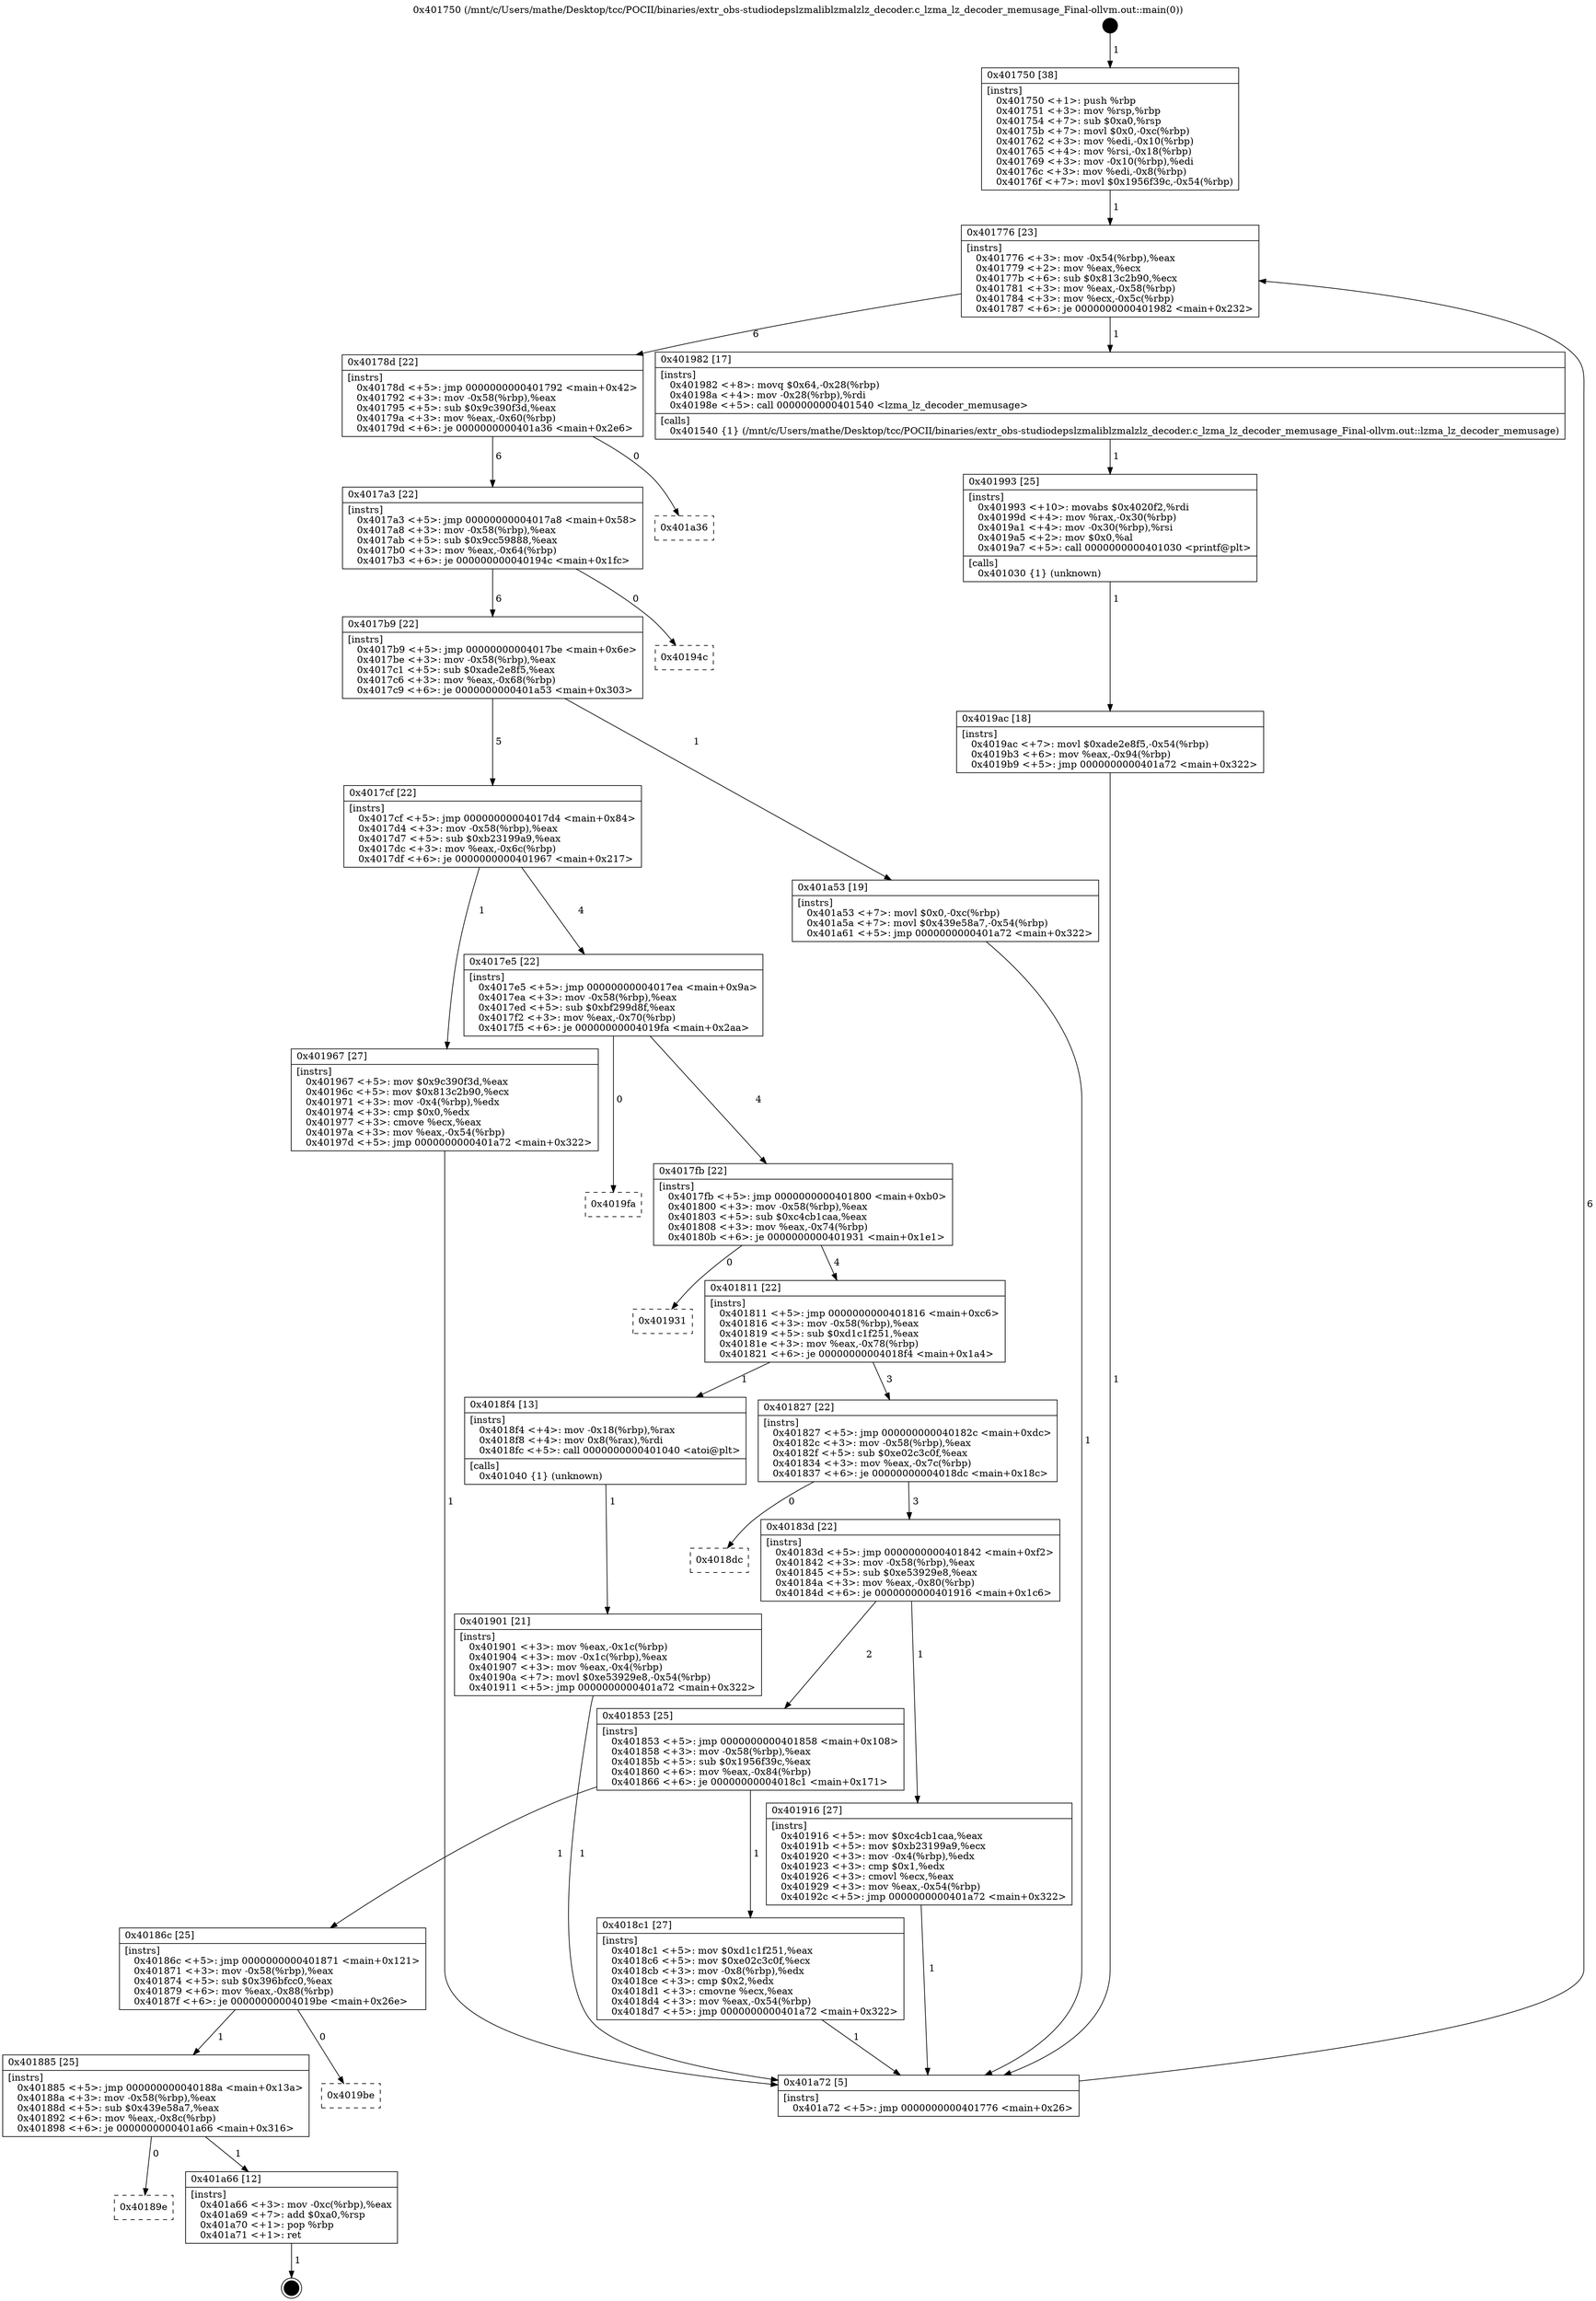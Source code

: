 digraph "0x401750" {
  label = "0x401750 (/mnt/c/Users/mathe/Desktop/tcc/POCII/binaries/extr_obs-studiodepslzmaliblzmalzlz_decoder.c_lzma_lz_decoder_memusage_Final-ollvm.out::main(0))"
  labelloc = "t"
  node[shape=record]

  Entry [label="",width=0.3,height=0.3,shape=circle,fillcolor=black,style=filled]
  "0x401776" [label="{
     0x401776 [23]\l
     | [instrs]\l
     &nbsp;&nbsp;0x401776 \<+3\>: mov -0x54(%rbp),%eax\l
     &nbsp;&nbsp;0x401779 \<+2\>: mov %eax,%ecx\l
     &nbsp;&nbsp;0x40177b \<+6\>: sub $0x813c2b90,%ecx\l
     &nbsp;&nbsp;0x401781 \<+3\>: mov %eax,-0x58(%rbp)\l
     &nbsp;&nbsp;0x401784 \<+3\>: mov %ecx,-0x5c(%rbp)\l
     &nbsp;&nbsp;0x401787 \<+6\>: je 0000000000401982 \<main+0x232\>\l
  }"]
  "0x401982" [label="{
     0x401982 [17]\l
     | [instrs]\l
     &nbsp;&nbsp;0x401982 \<+8\>: movq $0x64,-0x28(%rbp)\l
     &nbsp;&nbsp;0x40198a \<+4\>: mov -0x28(%rbp),%rdi\l
     &nbsp;&nbsp;0x40198e \<+5\>: call 0000000000401540 \<lzma_lz_decoder_memusage\>\l
     | [calls]\l
     &nbsp;&nbsp;0x401540 \{1\} (/mnt/c/Users/mathe/Desktop/tcc/POCII/binaries/extr_obs-studiodepslzmaliblzmalzlz_decoder.c_lzma_lz_decoder_memusage_Final-ollvm.out::lzma_lz_decoder_memusage)\l
  }"]
  "0x40178d" [label="{
     0x40178d [22]\l
     | [instrs]\l
     &nbsp;&nbsp;0x40178d \<+5\>: jmp 0000000000401792 \<main+0x42\>\l
     &nbsp;&nbsp;0x401792 \<+3\>: mov -0x58(%rbp),%eax\l
     &nbsp;&nbsp;0x401795 \<+5\>: sub $0x9c390f3d,%eax\l
     &nbsp;&nbsp;0x40179a \<+3\>: mov %eax,-0x60(%rbp)\l
     &nbsp;&nbsp;0x40179d \<+6\>: je 0000000000401a36 \<main+0x2e6\>\l
  }"]
  Exit [label="",width=0.3,height=0.3,shape=circle,fillcolor=black,style=filled,peripheries=2]
  "0x401a36" [label="{
     0x401a36\l
  }", style=dashed]
  "0x4017a3" [label="{
     0x4017a3 [22]\l
     | [instrs]\l
     &nbsp;&nbsp;0x4017a3 \<+5\>: jmp 00000000004017a8 \<main+0x58\>\l
     &nbsp;&nbsp;0x4017a8 \<+3\>: mov -0x58(%rbp),%eax\l
     &nbsp;&nbsp;0x4017ab \<+5\>: sub $0x9cc59888,%eax\l
     &nbsp;&nbsp;0x4017b0 \<+3\>: mov %eax,-0x64(%rbp)\l
     &nbsp;&nbsp;0x4017b3 \<+6\>: je 000000000040194c \<main+0x1fc\>\l
  }"]
  "0x40189e" [label="{
     0x40189e\l
  }", style=dashed]
  "0x40194c" [label="{
     0x40194c\l
  }", style=dashed]
  "0x4017b9" [label="{
     0x4017b9 [22]\l
     | [instrs]\l
     &nbsp;&nbsp;0x4017b9 \<+5\>: jmp 00000000004017be \<main+0x6e\>\l
     &nbsp;&nbsp;0x4017be \<+3\>: mov -0x58(%rbp),%eax\l
     &nbsp;&nbsp;0x4017c1 \<+5\>: sub $0xade2e8f5,%eax\l
     &nbsp;&nbsp;0x4017c6 \<+3\>: mov %eax,-0x68(%rbp)\l
     &nbsp;&nbsp;0x4017c9 \<+6\>: je 0000000000401a53 \<main+0x303\>\l
  }"]
  "0x401a66" [label="{
     0x401a66 [12]\l
     | [instrs]\l
     &nbsp;&nbsp;0x401a66 \<+3\>: mov -0xc(%rbp),%eax\l
     &nbsp;&nbsp;0x401a69 \<+7\>: add $0xa0,%rsp\l
     &nbsp;&nbsp;0x401a70 \<+1\>: pop %rbp\l
     &nbsp;&nbsp;0x401a71 \<+1\>: ret\l
  }"]
  "0x401a53" [label="{
     0x401a53 [19]\l
     | [instrs]\l
     &nbsp;&nbsp;0x401a53 \<+7\>: movl $0x0,-0xc(%rbp)\l
     &nbsp;&nbsp;0x401a5a \<+7\>: movl $0x439e58a7,-0x54(%rbp)\l
     &nbsp;&nbsp;0x401a61 \<+5\>: jmp 0000000000401a72 \<main+0x322\>\l
  }"]
  "0x4017cf" [label="{
     0x4017cf [22]\l
     | [instrs]\l
     &nbsp;&nbsp;0x4017cf \<+5\>: jmp 00000000004017d4 \<main+0x84\>\l
     &nbsp;&nbsp;0x4017d4 \<+3\>: mov -0x58(%rbp),%eax\l
     &nbsp;&nbsp;0x4017d7 \<+5\>: sub $0xb23199a9,%eax\l
     &nbsp;&nbsp;0x4017dc \<+3\>: mov %eax,-0x6c(%rbp)\l
     &nbsp;&nbsp;0x4017df \<+6\>: je 0000000000401967 \<main+0x217\>\l
  }"]
  "0x401885" [label="{
     0x401885 [25]\l
     | [instrs]\l
     &nbsp;&nbsp;0x401885 \<+5\>: jmp 000000000040188a \<main+0x13a\>\l
     &nbsp;&nbsp;0x40188a \<+3\>: mov -0x58(%rbp),%eax\l
     &nbsp;&nbsp;0x40188d \<+5\>: sub $0x439e58a7,%eax\l
     &nbsp;&nbsp;0x401892 \<+6\>: mov %eax,-0x8c(%rbp)\l
     &nbsp;&nbsp;0x401898 \<+6\>: je 0000000000401a66 \<main+0x316\>\l
  }"]
  "0x401967" [label="{
     0x401967 [27]\l
     | [instrs]\l
     &nbsp;&nbsp;0x401967 \<+5\>: mov $0x9c390f3d,%eax\l
     &nbsp;&nbsp;0x40196c \<+5\>: mov $0x813c2b90,%ecx\l
     &nbsp;&nbsp;0x401971 \<+3\>: mov -0x4(%rbp),%edx\l
     &nbsp;&nbsp;0x401974 \<+3\>: cmp $0x0,%edx\l
     &nbsp;&nbsp;0x401977 \<+3\>: cmove %ecx,%eax\l
     &nbsp;&nbsp;0x40197a \<+3\>: mov %eax,-0x54(%rbp)\l
     &nbsp;&nbsp;0x40197d \<+5\>: jmp 0000000000401a72 \<main+0x322\>\l
  }"]
  "0x4017e5" [label="{
     0x4017e5 [22]\l
     | [instrs]\l
     &nbsp;&nbsp;0x4017e5 \<+5\>: jmp 00000000004017ea \<main+0x9a\>\l
     &nbsp;&nbsp;0x4017ea \<+3\>: mov -0x58(%rbp),%eax\l
     &nbsp;&nbsp;0x4017ed \<+5\>: sub $0xbf299d8f,%eax\l
     &nbsp;&nbsp;0x4017f2 \<+3\>: mov %eax,-0x70(%rbp)\l
     &nbsp;&nbsp;0x4017f5 \<+6\>: je 00000000004019fa \<main+0x2aa\>\l
  }"]
  "0x4019be" [label="{
     0x4019be\l
  }", style=dashed]
  "0x4019fa" [label="{
     0x4019fa\l
  }", style=dashed]
  "0x4017fb" [label="{
     0x4017fb [22]\l
     | [instrs]\l
     &nbsp;&nbsp;0x4017fb \<+5\>: jmp 0000000000401800 \<main+0xb0\>\l
     &nbsp;&nbsp;0x401800 \<+3\>: mov -0x58(%rbp),%eax\l
     &nbsp;&nbsp;0x401803 \<+5\>: sub $0xc4cb1caa,%eax\l
     &nbsp;&nbsp;0x401808 \<+3\>: mov %eax,-0x74(%rbp)\l
     &nbsp;&nbsp;0x40180b \<+6\>: je 0000000000401931 \<main+0x1e1\>\l
  }"]
  "0x4019ac" [label="{
     0x4019ac [18]\l
     | [instrs]\l
     &nbsp;&nbsp;0x4019ac \<+7\>: movl $0xade2e8f5,-0x54(%rbp)\l
     &nbsp;&nbsp;0x4019b3 \<+6\>: mov %eax,-0x94(%rbp)\l
     &nbsp;&nbsp;0x4019b9 \<+5\>: jmp 0000000000401a72 \<main+0x322\>\l
  }"]
  "0x401931" [label="{
     0x401931\l
  }", style=dashed]
  "0x401811" [label="{
     0x401811 [22]\l
     | [instrs]\l
     &nbsp;&nbsp;0x401811 \<+5\>: jmp 0000000000401816 \<main+0xc6\>\l
     &nbsp;&nbsp;0x401816 \<+3\>: mov -0x58(%rbp),%eax\l
     &nbsp;&nbsp;0x401819 \<+5\>: sub $0xd1c1f251,%eax\l
     &nbsp;&nbsp;0x40181e \<+3\>: mov %eax,-0x78(%rbp)\l
     &nbsp;&nbsp;0x401821 \<+6\>: je 00000000004018f4 \<main+0x1a4\>\l
  }"]
  "0x401993" [label="{
     0x401993 [25]\l
     | [instrs]\l
     &nbsp;&nbsp;0x401993 \<+10\>: movabs $0x4020f2,%rdi\l
     &nbsp;&nbsp;0x40199d \<+4\>: mov %rax,-0x30(%rbp)\l
     &nbsp;&nbsp;0x4019a1 \<+4\>: mov -0x30(%rbp),%rsi\l
     &nbsp;&nbsp;0x4019a5 \<+2\>: mov $0x0,%al\l
     &nbsp;&nbsp;0x4019a7 \<+5\>: call 0000000000401030 \<printf@plt\>\l
     | [calls]\l
     &nbsp;&nbsp;0x401030 \{1\} (unknown)\l
  }"]
  "0x4018f4" [label="{
     0x4018f4 [13]\l
     | [instrs]\l
     &nbsp;&nbsp;0x4018f4 \<+4\>: mov -0x18(%rbp),%rax\l
     &nbsp;&nbsp;0x4018f8 \<+4\>: mov 0x8(%rax),%rdi\l
     &nbsp;&nbsp;0x4018fc \<+5\>: call 0000000000401040 \<atoi@plt\>\l
     | [calls]\l
     &nbsp;&nbsp;0x401040 \{1\} (unknown)\l
  }"]
  "0x401827" [label="{
     0x401827 [22]\l
     | [instrs]\l
     &nbsp;&nbsp;0x401827 \<+5\>: jmp 000000000040182c \<main+0xdc\>\l
     &nbsp;&nbsp;0x40182c \<+3\>: mov -0x58(%rbp),%eax\l
     &nbsp;&nbsp;0x40182f \<+5\>: sub $0xe02c3c0f,%eax\l
     &nbsp;&nbsp;0x401834 \<+3\>: mov %eax,-0x7c(%rbp)\l
     &nbsp;&nbsp;0x401837 \<+6\>: je 00000000004018dc \<main+0x18c\>\l
  }"]
  "0x401901" [label="{
     0x401901 [21]\l
     | [instrs]\l
     &nbsp;&nbsp;0x401901 \<+3\>: mov %eax,-0x1c(%rbp)\l
     &nbsp;&nbsp;0x401904 \<+3\>: mov -0x1c(%rbp),%eax\l
     &nbsp;&nbsp;0x401907 \<+3\>: mov %eax,-0x4(%rbp)\l
     &nbsp;&nbsp;0x40190a \<+7\>: movl $0xe53929e8,-0x54(%rbp)\l
     &nbsp;&nbsp;0x401911 \<+5\>: jmp 0000000000401a72 \<main+0x322\>\l
  }"]
  "0x4018dc" [label="{
     0x4018dc\l
  }", style=dashed]
  "0x40183d" [label="{
     0x40183d [22]\l
     | [instrs]\l
     &nbsp;&nbsp;0x40183d \<+5\>: jmp 0000000000401842 \<main+0xf2\>\l
     &nbsp;&nbsp;0x401842 \<+3\>: mov -0x58(%rbp),%eax\l
     &nbsp;&nbsp;0x401845 \<+5\>: sub $0xe53929e8,%eax\l
     &nbsp;&nbsp;0x40184a \<+3\>: mov %eax,-0x80(%rbp)\l
     &nbsp;&nbsp;0x40184d \<+6\>: je 0000000000401916 \<main+0x1c6\>\l
  }"]
  "0x401750" [label="{
     0x401750 [38]\l
     | [instrs]\l
     &nbsp;&nbsp;0x401750 \<+1\>: push %rbp\l
     &nbsp;&nbsp;0x401751 \<+3\>: mov %rsp,%rbp\l
     &nbsp;&nbsp;0x401754 \<+7\>: sub $0xa0,%rsp\l
     &nbsp;&nbsp;0x40175b \<+7\>: movl $0x0,-0xc(%rbp)\l
     &nbsp;&nbsp;0x401762 \<+3\>: mov %edi,-0x10(%rbp)\l
     &nbsp;&nbsp;0x401765 \<+4\>: mov %rsi,-0x18(%rbp)\l
     &nbsp;&nbsp;0x401769 \<+3\>: mov -0x10(%rbp),%edi\l
     &nbsp;&nbsp;0x40176c \<+3\>: mov %edi,-0x8(%rbp)\l
     &nbsp;&nbsp;0x40176f \<+7\>: movl $0x1956f39c,-0x54(%rbp)\l
  }"]
  "0x401916" [label="{
     0x401916 [27]\l
     | [instrs]\l
     &nbsp;&nbsp;0x401916 \<+5\>: mov $0xc4cb1caa,%eax\l
     &nbsp;&nbsp;0x40191b \<+5\>: mov $0xb23199a9,%ecx\l
     &nbsp;&nbsp;0x401920 \<+3\>: mov -0x4(%rbp),%edx\l
     &nbsp;&nbsp;0x401923 \<+3\>: cmp $0x1,%edx\l
     &nbsp;&nbsp;0x401926 \<+3\>: cmovl %ecx,%eax\l
     &nbsp;&nbsp;0x401929 \<+3\>: mov %eax,-0x54(%rbp)\l
     &nbsp;&nbsp;0x40192c \<+5\>: jmp 0000000000401a72 \<main+0x322\>\l
  }"]
  "0x401853" [label="{
     0x401853 [25]\l
     | [instrs]\l
     &nbsp;&nbsp;0x401853 \<+5\>: jmp 0000000000401858 \<main+0x108\>\l
     &nbsp;&nbsp;0x401858 \<+3\>: mov -0x58(%rbp),%eax\l
     &nbsp;&nbsp;0x40185b \<+5\>: sub $0x1956f39c,%eax\l
     &nbsp;&nbsp;0x401860 \<+6\>: mov %eax,-0x84(%rbp)\l
     &nbsp;&nbsp;0x401866 \<+6\>: je 00000000004018c1 \<main+0x171\>\l
  }"]
  "0x401a72" [label="{
     0x401a72 [5]\l
     | [instrs]\l
     &nbsp;&nbsp;0x401a72 \<+5\>: jmp 0000000000401776 \<main+0x26\>\l
  }"]
  "0x4018c1" [label="{
     0x4018c1 [27]\l
     | [instrs]\l
     &nbsp;&nbsp;0x4018c1 \<+5\>: mov $0xd1c1f251,%eax\l
     &nbsp;&nbsp;0x4018c6 \<+5\>: mov $0xe02c3c0f,%ecx\l
     &nbsp;&nbsp;0x4018cb \<+3\>: mov -0x8(%rbp),%edx\l
     &nbsp;&nbsp;0x4018ce \<+3\>: cmp $0x2,%edx\l
     &nbsp;&nbsp;0x4018d1 \<+3\>: cmovne %ecx,%eax\l
     &nbsp;&nbsp;0x4018d4 \<+3\>: mov %eax,-0x54(%rbp)\l
     &nbsp;&nbsp;0x4018d7 \<+5\>: jmp 0000000000401a72 \<main+0x322\>\l
  }"]
  "0x40186c" [label="{
     0x40186c [25]\l
     | [instrs]\l
     &nbsp;&nbsp;0x40186c \<+5\>: jmp 0000000000401871 \<main+0x121\>\l
     &nbsp;&nbsp;0x401871 \<+3\>: mov -0x58(%rbp),%eax\l
     &nbsp;&nbsp;0x401874 \<+5\>: sub $0x396bfcc0,%eax\l
     &nbsp;&nbsp;0x401879 \<+6\>: mov %eax,-0x88(%rbp)\l
     &nbsp;&nbsp;0x40187f \<+6\>: je 00000000004019be \<main+0x26e\>\l
  }"]
  Entry -> "0x401750" [label=" 1"]
  "0x401776" -> "0x401982" [label=" 1"]
  "0x401776" -> "0x40178d" [label=" 6"]
  "0x401a66" -> Exit [label=" 1"]
  "0x40178d" -> "0x401a36" [label=" 0"]
  "0x40178d" -> "0x4017a3" [label=" 6"]
  "0x401885" -> "0x40189e" [label=" 0"]
  "0x4017a3" -> "0x40194c" [label=" 0"]
  "0x4017a3" -> "0x4017b9" [label=" 6"]
  "0x401885" -> "0x401a66" [label=" 1"]
  "0x4017b9" -> "0x401a53" [label=" 1"]
  "0x4017b9" -> "0x4017cf" [label=" 5"]
  "0x40186c" -> "0x401885" [label=" 1"]
  "0x4017cf" -> "0x401967" [label=" 1"]
  "0x4017cf" -> "0x4017e5" [label=" 4"]
  "0x40186c" -> "0x4019be" [label=" 0"]
  "0x4017e5" -> "0x4019fa" [label=" 0"]
  "0x4017e5" -> "0x4017fb" [label=" 4"]
  "0x401a53" -> "0x401a72" [label=" 1"]
  "0x4017fb" -> "0x401931" [label=" 0"]
  "0x4017fb" -> "0x401811" [label=" 4"]
  "0x4019ac" -> "0x401a72" [label=" 1"]
  "0x401811" -> "0x4018f4" [label=" 1"]
  "0x401811" -> "0x401827" [label=" 3"]
  "0x401993" -> "0x4019ac" [label=" 1"]
  "0x401827" -> "0x4018dc" [label=" 0"]
  "0x401827" -> "0x40183d" [label=" 3"]
  "0x401982" -> "0x401993" [label=" 1"]
  "0x40183d" -> "0x401916" [label=" 1"]
  "0x40183d" -> "0x401853" [label=" 2"]
  "0x401967" -> "0x401a72" [label=" 1"]
  "0x401853" -> "0x4018c1" [label=" 1"]
  "0x401853" -> "0x40186c" [label=" 1"]
  "0x4018c1" -> "0x401a72" [label=" 1"]
  "0x401750" -> "0x401776" [label=" 1"]
  "0x401a72" -> "0x401776" [label=" 6"]
  "0x4018f4" -> "0x401901" [label=" 1"]
  "0x401901" -> "0x401a72" [label=" 1"]
  "0x401916" -> "0x401a72" [label=" 1"]
}

